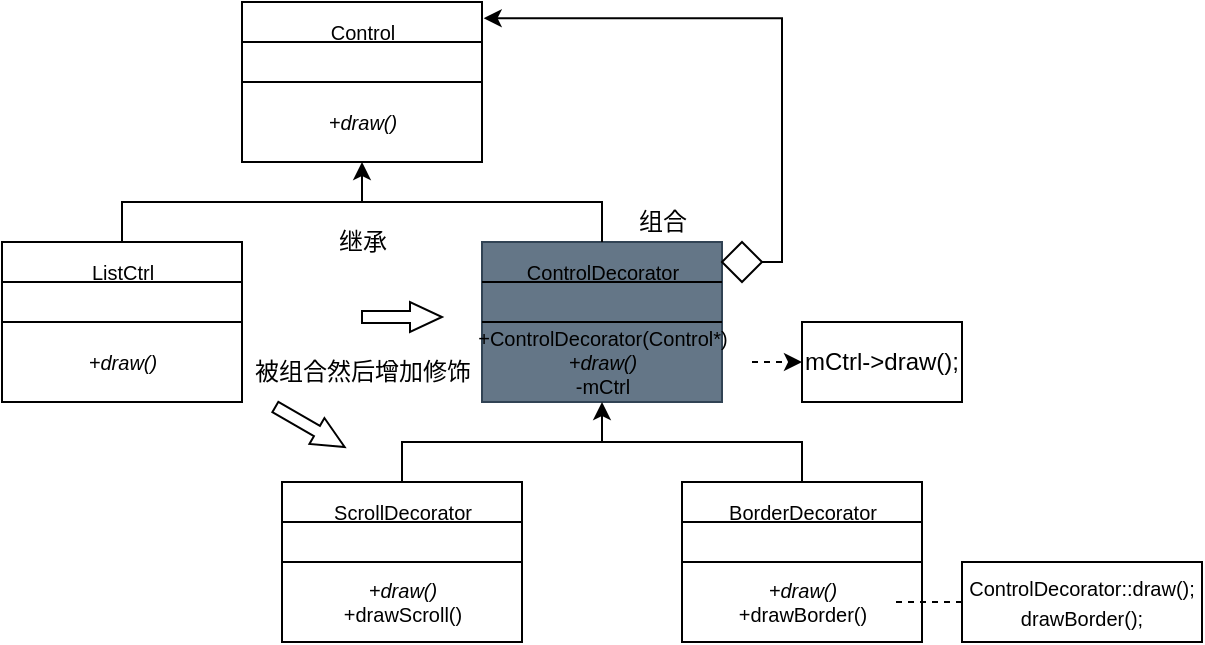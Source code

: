 <mxfile>
    <diagram id="TFqqVESlZAAxuIw7TCiq" name="第 1 页">
        <mxGraphModel dx="374" dy="308" grid="1" gridSize="10" guides="1" tooltips="1" connect="1" arrows="1" fold="1" page="1" pageScale="1" pageWidth="827" pageHeight="1169" math="0" shadow="0">
            <root>
                <mxCell id="0"/>
                <mxCell id="1" parent="0"/>
                <mxCell id="15" value="" style="group" parent="1" vertex="1" connectable="0">
                    <mxGeometry x="480" y="240" width="135" height="85" as="geometry"/>
                </mxCell>
                <mxCell id="16" value="" style="whiteSpace=wrap;html=1;fontSize=10;fillColor=#647687;fontColor=#ffffff;strokeColor=#314354;" parent="15" vertex="1">
                    <mxGeometry width="120" height="80" as="geometry"/>
                </mxCell>
                <mxCell id="17" style="edgeStyle=none;html=1;exitX=0;exitY=0.25;exitDx=0;exitDy=0;entryX=1;entryY=0.25;entryDx=0;entryDy=0;fontSize=10;endArrow=none;endFill=0;" parent="15" source="16" target="16" edge="1">
                    <mxGeometry relative="1" as="geometry"/>
                </mxCell>
                <mxCell id="18" value="ControlDecorator" style="text;html=1;align=center;verticalAlign=middle;resizable=0;points=[];autosize=1;strokeColor=none;fillColor=none;fontSize=10;" parent="15" vertex="1">
                    <mxGeometry x="10" width="100" height="30" as="geometry"/>
                </mxCell>
                <mxCell id="19" value="+ControlDecorator(Control*)&lt;br&gt;&lt;i&gt;+draw()&lt;/i&gt;&lt;br&gt;-mCtrl" style="text;html=1;align=center;verticalAlign=middle;resizable=0;points=[];autosize=1;strokeColor=none;fillColor=none;fontSize=10;" parent="15" vertex="1">
                    <mxGeometry x="-15" y="35" width="150" height="50" as="geometry"/>
                </mxCell>
                <mxCell id="20" style="edgeStyle=none;html=1;exitX=0;exitY=0.25;exitDx=0;exitDy=0;entryX=1;entryY=0.25;entryDx=0;entryDy=0;fontSize=10;endArrow=none;endFill=0;" parent="15" edge="1">
                    <mxGeometry relative="1" as="geometry">
                        <mxPoint y="40" as="sourcePoint"/>
                        <mxPoint x="120" y="40" as="targetPoint"/>
                    </mxGeometry>
                </mxCell>
                <mxCell id="22" style="edgeStyle=orthogonalEdgeStyle;rounded=0;html=1;endArrow=none;endFill=0;" parent="1" source="10" edge="1">
                    <mxGeometry relative="1" as="geometry">
                        <mxPoint x="420" y="220.0" as="targetPoint"/>
                        <Array as="points">
                            <mxPoint x="300" y="220"/>
                        </Array>
                    </mxGeometry>
                </mxCell>
                <mxCell id="10" value="" style="whiteSpace=wrap;html=1;fontSize=10;" parent="1" vertex="1">
                    <mxGeometry x="240" y="240" width="120" height="80" as="geometry"/>
                </mxCell>
                <mxCell id="11" style="edgeStyle=none;html=1;exitX=0;exitY=0.25;exitDx=0;exitDy=0;entryX=1;entryY=0.25;entryDx=0;entryDy=0;fontSize=10;endArrow=none;endFill=0;" parent="1" source="10" target="10" edge="1">
                    <mxGeometry relative="1" as="geometry"/>
                </mxCell>
                <mxCell id="12" value="ListCtrl" style="text;html=1;align=center;verticalAlign=middle;resizable=0;points=[];autosize=1;strokeColor=none;fillColor=none;fontSize=10;" parent="1" vertex="1">
                    <mxGeometry x="275" y="240" width="50" height="30" as="geometry"/>
                </mxCell>
                <mxCell id="13" value="&lt;i&gt;+draw()&lt;/i&gt;" style="text;html=1;align=center;verticalAlign=middle;resizable=0;points=[];autosize=1;strokeColor=none;fillColor=none;fontSize=10;" parent="1" vertex="1">
                    <mxGeometry x="270" y="285" width="60" height="30" as="geometry"/>
                </mxCell>
                <mxCell id="14" style="edgeStyle=none;html=1;exitX=0;exitY=0.25;exitDx=0;exitDy=0;entryX=1;entryY=0.25;entryDx=0;entryDy=0;fontSize=10;endArrow=none;endFill=0;" parent="1" edge="1">
                    <mxGeometry relative="1" as="geometry">
                        <mxPoint x="240" y="280" as="sourcePoint"/>
                        <mxPoint x="360" y="280" as="targetPoint"/>
                    </mxGeometry>
                </mxCell>
                <mxCell id="3" value="" style="whiteSpace=wrap;html=1;fontSize=10;" parent="1" vertex="1">
                    <mxGeometry x="360" y="120" width="120" height="80" as="geometry"/>
                </mxCell>
                <mxCell id="4" style="edgeStyle=none;html=1;exitX=0;exitY=0.25;exitDx=0;exitDy=0;entryX=1;entryY=0.25;entryDx=0;entryDy=0;fontSize=10;endArrow=none;endFill=0;" parent="1" source="3" target="3" edge="1">
                    <mxGeometry relative="1" as="geometry"/>
                </mxCell>
                <mxCell id="5" value="Control" style="text;html=1;align=center;verticalAlign=middle;resizable=0;points=[];autosize=1;strokeColor=none;fillColor=none;fontSize=10;" parent="1" vertex="1">
                    <mxGeometry x="390" y="120" width="60" height="30" as="geometry"/>
                </mxCell>
                <mxCell id="6" value="&lt;i&gt;+draw()&lt;/i&gt;" style="text;html=1;align=center;verticalAlign=middle;resizable=0;points=[];autosize=1;strokeColor=none;fillColor=none;fontSize=10;" parent="1" vertex="1">
                    <mxGeometry x="390" y="165" width="60" height="30" as="geometry"/>
                </mxCell>
                <mxCell id="7" style="edgeStyle=none;html=1;exitX=0;exitY=0.25;exitDx=0;exitDy=0;entryX=1;entryY=0.25;entryDx=0;entryDy=0;fontSize=10;endArrow=none;endFill=0;" parent="1" edge="1">
                    <mxGeometry relative="1" as="geometry">
                        <mxPoint x="360" y="160" as="sourcePoint"/>
                        <mxPoint x="480" y="160" as="targetPoint"/>
                    </mxGeometry>
                </mxCell>
                <mxCell id="21" style="edgeStyle=orthogonalEdgeStyle;html=1;entryX=0.5;entryY=1;entryDx=0;entryDy=0;rounded=0;" parent="1" source="18" target="3" edge="1">
                    <mxGeometry relative="1" as="geometry">
                        <Array as="points">
                            <mxPoint x="540" y="220"/>
                            <mxPoint x="420" y="220"/>
                        </Array>
                    </mxGeometry>
                </mxCell>
                <mxCell id="23" value="继承" style="text;html=1;align=center;verticalAlign=middle;resizable=0;points=[];autosize=1;strokeColor=none;fillColor=none;" parent="1" vertex="1">
                    <mxGeometry x="395" y="225" width="50" height="30" as="geometry"/>
                </mxCell>
                <mxCell id="25" style="edgeStyle=orthogonalEdgeStyle;rounded=0;html=1;entryX=1.007;entryY=0.101;entryDx=0;entryDy=0;entryPerimeter=0;endArrow=classic;endFill=1;" parent="1" source="24" target="3" edge="1">
                    <mxGeometry relative="1" as="geometry">
                        <Array as="points">
                            <mxPoint x="630" y="250"/>
                            <mxPoint x="630" y="128"/>
                        </Array>
                    </mxGeometry>
                </mxCell>
                <mxCell id="24" value="" style="rhombus;whiteSpace=wrap;html=1;" parent="1" vertex="1">
                    <mxGeometry x="600" y="240" width="20" height="20" as="geometry"/>
                </mxCell>
                <mxCell id="26" value="组合" style="text;html=1;align=center;verticalAlign=middle;resizable=0;points=[];autosize=1;strokeColor=none;fillColor=none;" parent="1" vertex="1">
                    <mxGeometry x="545" y="215" width="50" height="30" as="geometry"/>
                </mxCell>
                <mxCell id="27" value="mCtrl-&amp;gt;draw();" style="whiteSpace=wrap;html=1;" parent="1" vertex="1">
                    <mxGeometry x="640" y="280" width="80" height="40" as="geometry"/>
                </mxCell>
                <mxCell id="28" style="edgeStyle=orthogonalEdgeStyle;rounded=0;html=1;entryX=0;entryY=0.5;entryDx=0;entryDy=0;endArrow=classic;endFill=1;dashed=1;" parent="1" source="19" target="27" edge="1">
                    <mxGeometry relative="1" as="geometry"/>
                </mxCell>
                <mxCell id="30" value="" style="whiteSpace=wrap;html=1;fontSize=10;" parent="1" vertex="1">
                    <mxGeometry x="380" y="360" width="120" height="80" as="geometry"/>
                </mxCell>
                <mxCell id="31" style="edgeStyle=none;html=1;exitX=0;exitY=0.25;exitDx=0;exitDy=0;entryX=1;entryY=0.25;entryDx=0;entryDy=0;fontSize=10;endArrow=none;endFill=0;" parent="1" source="30" target="30" edge="1">
                    <mxGeometry relative="1" as="geometry"/>
                </mxCell>
                <mxCell id="45" style="edgeStyle=orthogonalEdgeStyle;html=1;entryX=0.5;entryY=1;entryDx=0;entryDy=0;rounded=0;" edge="1" parent="1" source="32" target="16">
                    <mxGeometry relative="1" as="geometry">
                        <mxPoint x="440" y="330" as="targetPoint"/>
                    </mxGeometry>
                </mxCell>
                <mxCell id="32" value="ScrollDecorator" style="text;html=1;align=center;verticalAlign=middle;resizable=0;points=[];autosize=1;strokeColor=none;fillColor=none;fontSize=10;" parent="1" vertex="1">
                    <mxGeometry x="395" y="360" width="90" height="30" as="geometry"/>
                </mxCell>
                <mxCell id="33" value="&lt;i&gt;+draw()&lt;/i&gt;&lt;br&gt;+drawScroll()" style="text;html=1;align=center;verticalAlign=middle;resizable=0;points=[];autosize=1;strokeColor=none;fillColor=none;fontSize=10;" parent="1" vertex="1">
                    <mxGeometry x="400" y="400" width="80" height="40" as="geometry"/>
                </mxCell>
                <mxCell id="34" style="edgeStyle=none;html=1;exitX=0;exitY=0.25;exitDx=0;exitDy=0;entryX=1;entryY=0.25;entryDx=0;entryDy=0;fontSize=10;endArrow=none;endFill=0;" parent="1" edge="1">
                    <mxGeometry relative="1" as="geometry">
                        <mxPoint x="380" y="400" as="sourcePoint"/>
                        <mxPoint x="500" y="400" as="targetPoint"/>
                    </mxGeometry>
                </mxCell>
                <mxCell id="36" value="" style="whiteSpace=wrap;html=1;fontSize=10;" parent="1" vertex="1">
                    <mxGeometry x="580" y="360" width="120" height="80" as="geometry"/>
                </mxCell>
                <mxCell id="37" style="edgeStyle=none;html=1;exitX=0;exitY=0.25;exitDx=0;exitDy=0;entryX=1;entryY=0.25;entryDx=0;entryDy=0;fontSize=10;endArrow=none;endFill=0;" parent="1" source="36" target="36" edge="1">
                    <mxGeometry relative="1" as="geometry"/>
                </mxCell>
                <mxCell id="42" style="edgeStyle=orthogonalEdgeStyle;rounded=0;html=1;endArrow=none;endFill=0;" parent="1" source="38" edge="1">
                    <mxGeometry relative="1" as="geometry">
                        <mxPoint x="540" y="340" as="targetPoint"/>
                        <Array as="points">
                            <mxPoint x="640" y="340"/>
                        </Array>
                    </mxGeometry>
                </mxCell>
                <mxCell id="38" value="BorderDecorator" style="text;html=1;align=center;verticalAlign=middle;resizable=0;points=[];autosize=1;strokeColor=none;fillColor=none;fontSize=10;" parent="1" vertex="1">
                    <mxGeometry x="590" y="360" width="100" height="30" as="geometry"/>
                </mxCell>
                <mxCell id="39" value="&lt;i&gt;+draw()&lt;/i&gt;&lt;br&gt;+drawBorder()" style="text;html=1;align=center;verticalAlign=middle;resizable=0;points=[];autosize=1;strokeColor=none;fillColor=none;fontSize=10;" parent="1" vertex="1">
                    <mxGeometry x="595" y="400" width="90" height="40" as="geometry"/>
                </mxCell>
                <mxCell id="40" style="edgeStyle=none;html=1;exitX=0;exitY=0.25;exitDx=0;exitDy=0;entryX=1;entryY=0.25;entryDx=0;entryDy=0;fontSize=10;endArrow=none;endFill=0;" parent="1" edge="1">
                    <mxGeometry relative="1" as="geometry">
                        <mxPoint x="580" y="400" as="sourcePoint"/>
                        <mxPoint x="700" y="400" as="targetPoint"/>
                    </mxGeometry>
                </mxCell>
                <mxCell id="44" style="edgeStyle=orthogonalEdgeStyle;rounded=0;html=1;exitX=0;exitY=0.5;exitDx=0;exitDy=0;endArrow=none;endFill=0;dashed=1;" parent="1" source="43" target="39" edge="1">
                    <mxGeometry relative="1" as="geometry"/>
                </mxCell>
                <mxCell id="43" value="&lt;span style=&quot;font-size: 10px;&quot;&gt;ControlDecorator::draw();&lt;br&gt;drawBorder();&lt;br&gt;&lt;/span&gt;" style="whiteSpace=wrap;html=1;" parent="1" vertex="1">
                    <mxGeometry x="720" y="400" width="120" height="40" as="geometry"/>
                </mxCell>
                <mxCell id="46" value="" style="shape=singleArrow;whiteSpace=wrap;html=1;arrowWidth=0.4;arrowSize=0.4;rotation=30;" vertex="1" parent="1">
                    <mxGeometry x="374" y="325" width="40" height="15" as="geometry"/>
                </mxCell>
                <mxCell id="47" value="" style="shape=singleArrow;whiteSpace=wrap;html=1;arrowWidth=0.4;arrowSize=0.4;rotation=0;" vertex="1" parent="1">
                    <mxGeometry x="420" y="270" width="40" height="15" as="geometry"/>
                </mxCell>
                <mxCell id="48" value="被组合然后增加修饰" style="text;html=1;align=center;verticalAlign=middle;resizable=0;points=[];autosize=1;strokeColor=none;fillColor=none;" vertex="1" parent="1">
                    <mxGeometry x="355" y="290" width="130" height="30" as="geometry"/>
                </mxCell>
            </root>
        </mxGraphModel>
    </diagram>
</mxfile>